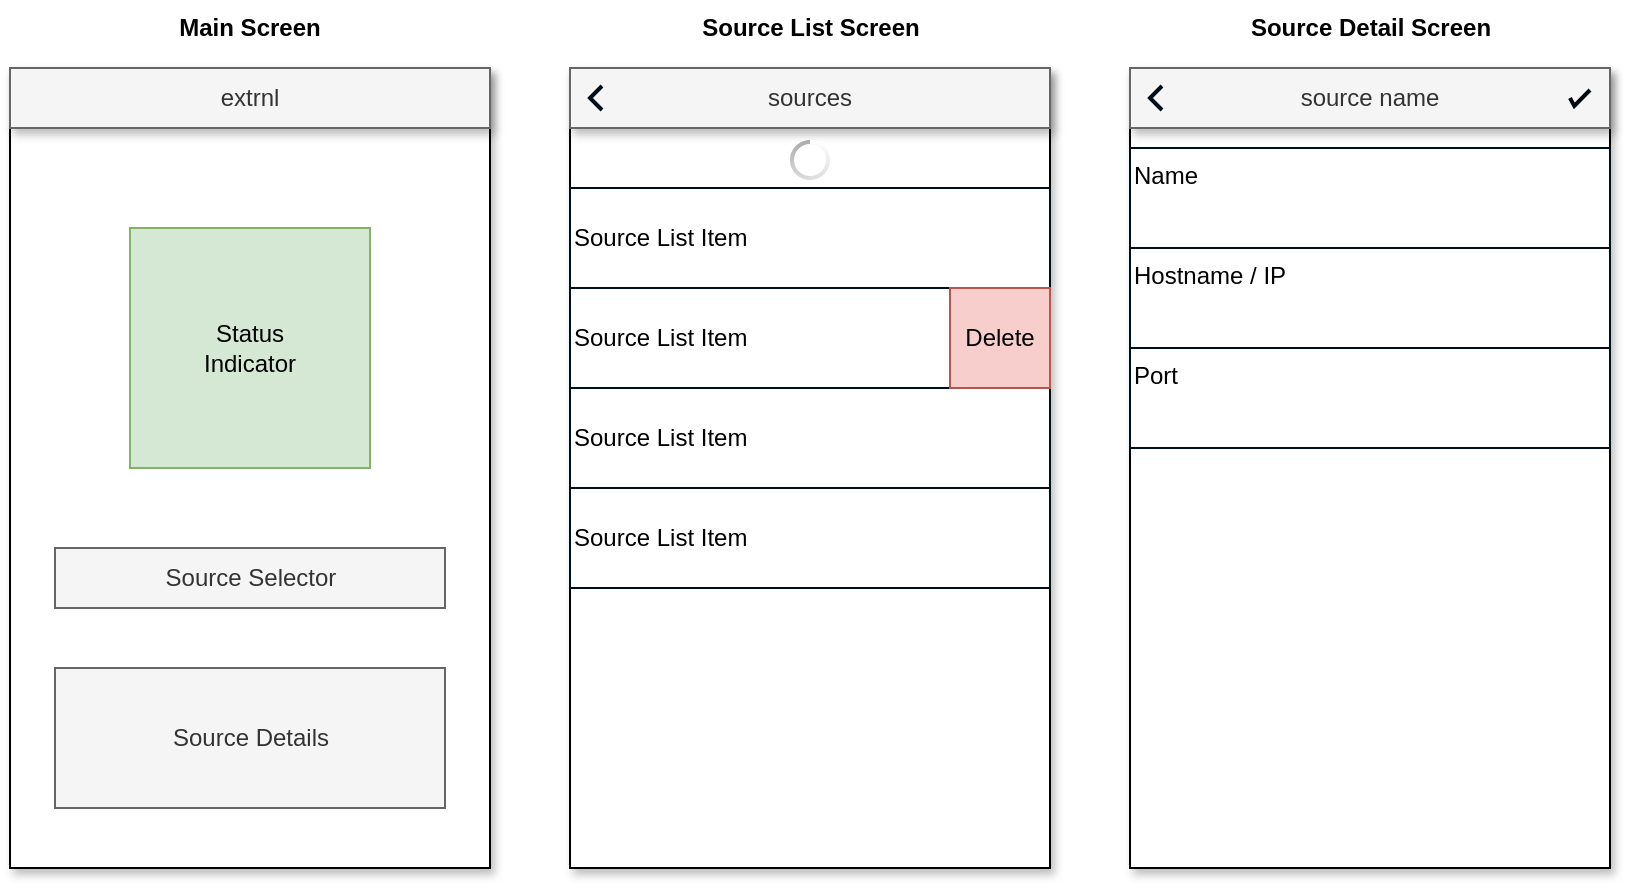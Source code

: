 <mxfile version="14.6.12" type="github">
  <diagram id="RHI5Xc2g9ze_QmDR5xgd" name="Page-1">
    <mxGraphModel dx="786" dy="495" grid="1" gridSize="10" guides="1" tooltips="1" connect="1" arrows="1" fold="1" page="1" pageScale="1" pageWidth="850" pageHeight="1100" math="0" shadow="0">
      <root>
        <mxCell id="0" />
        <mxCell id="1" parent="0" />
        <mxCell id="HkIU7LzWfOP_DONfxtr2-1" value="" style="rounded=0;whiteSpace=wrap;html=1;glass=0;shadow=1;" vertex="1" parent="1">
          <mxGeometry x="40" y="80" width="240" height="400" as="geometry" />
        </mxCell>
        <mxCell id="HkIU7LzWfOP_DONfxtr2-2" value="Main Screen" style="text;html=1;strokeColor=none;fillColor=none;align=center;verticalAlign=middle;whiteSpace=wrap;rounded=0;shadow=1;glass=0;fontStyle=1" vertex="1" parent="1">
          <mxGeometry x="120" y="50" width="80" height="20" as="geometry" />
        </mxCell>
        <mxCell id="HkIU7LzWfOP_DONfxtr2-4" value="extrnl" style="rounded=0;whiteSpace=wrap;html=1;shadow=1;glass=0;fillColor=#f5f5f5;strokeColor=#666666;fontColor=#333333;" vertex="1" parent="1">
          <mxGeometry x="40" y="80" width="240" height="30" as="geometry" />
        </mxCell>
        <mxCell id="HkIU7LzWfOP_DONfxtr2-10" value="Status&lt;br&gt;Indicator" style="whiteSpace=wrap;html=1;aspect=fixed;rounded=0;shadow=0;glass=0;fillColor=#d5e8d4;strokeColor=#82b366;" vertex="1" parent="1">
          <mxGeometry x="100" y="160" width="120" height="120" as="geometry" />
        </mxCell>
        <mxCell id="HkIU7LzWfOP_DONfxtr2-11" value="Source Selector" style="rounded=0;whiteSpace=wrap;html=1;shadow=0;glass=0;fillColor=#f5f5f5;strokeColor=#666666;fontColor=#333333;" vertex="1" parent="1">
          <mxGeometry x="62.5" y="320" width="195" height="30" as="geometry" />
        </mxCell>
        <mxCell id="HkIU7LzWfOP_DONfxtr2-13" value="Source Details" style="rounded=0;whiteSpace=wrap;html=1;shadow=0;glass=0;strokeColor=#666666;fillColor=#f5f5f5;fontColor=#333333;" vertex="1" parent="1">
          <mxGeometry x="62.5" y="380" width="195" height="70" as="geometry" />
        </mxCell>
        <mxCell id="HkIU7LzWfOP_DONfxtr2-14" value="" style="rounded=0;whiteSpace=wrap;html=1;glass=0;shadow=1;" vertex="1" parent="1">
          <mxGeometry x="320" y="80" width="240" height="400" as="geometry" />
        </mxCell>
        <mxCell id="HkIU7LzWfOP_DONfxtr2-15" value="Source List Screen" style="text;html=1;strokeColor=none;fillColor=none;align=center;verticalAlign=middle;whiteSpace=wrap;rounded=0;shadow=1;glass=0;fontStyle=1" vertex="1" parent="1">
          <mxGeometry x="377.5" y="50" width="125" height="20" as="geometry" />
        </mxCell>
        <mxCell id="HkIU7LzWfOP_DONfxtr2-16" value="sources" style="rounded=0;whiteSpace=wrap;html=1;shadow=1;glass=0;fillColor=#f5f5f5;strokeColor=#666666;fontColor=#333333;" vertex="1" parent="1">
          <mxGeometry x="320" y="80" width="240" height="30" as="geometry" />
        </mxCell>
        <mxCell id="HkIU7LzWfOP_DONfxtr2-19" value="" style="shape=image;html=1;verticalAlign=top;verticalLabelPosition=bottom;labelBackgroundColor=#ffffff;imageAspect=0;aspect=fixed;image=https://cdn1.iconfinder.com/data/icons/heroicons-ui/24/dots-horizontal-128.png;rounded=0;shadow=0;glass=0;strokeColor=#000000;" vertex="1" parent="1">
          <mxGeometry x="250" y="86" width="18" height="18" as="geometry" />
        </mxCell>
        <mxCell id="HkIU7LzWfOP_DONfxtr2-21" value="" style="shape=image;html=1;verticalAlign=top;verticalLabelPosition=bottom;labelBackgroundColor=#ffffff;imageAspect=0;aspect=fixed;image=https://cdn4.iconfinder.com/data/icons/wirecons-free-vector-icons/32/add-128.png;rounded=0;shadow=0;glass=0;strokeColor=#000000;" vertex="1" parent="1">
          <mxGeometry x="530" y="86" width="18" height="18" as="geometry" />
        </mxCell>
        <mxCell id="HkIU7LzWfOP_DONfxtr2-22" value="" style="html=1;verticalLabelPosition=bottom;labelBackgroundColor=#ffffff;verticalAlign=top;shadow=0;dashed=0;strokeWidth=2;shape=mxgraph.ios7.misc.left;rounded=0;glass=0;strokeColor=#000F1C;" vertex="1" parent="1">
          <mxGeometry x="330" y="89" width="6" height="12" as="geometry" />
        </mxCell>
        <mxCell id="HkIU7LzWfOP_DONfxtr2-24" value="Source List Item" style="rounded=0;whiteSpace=wrap;html=1;shadow=0;glass=0;strokeColor=#000F1C;align=left;" vertex="1" parent="1">
          <mxGeometry x="320" y="140" width="240" height="50" as="geometry" />
        </mxCell>
        <mxCell id="HkIU7LzWfOP_DONfxtr2-25" value="Source List Item" style="rounded=0;whiteSpace=wrap;html=1;shadow=0;glass=0;strokeColor=#000F1C;align=left;" vertex="1" parent="1">
          <mxGeometry x="320" y="190" width="240" height="50" as="geometry" />
        </mxCell>
        <mxCell id="HkIU7LzWfOP_DONfxtr2-26" value="Source List Item" style="rounded=0;whiteSpace=wrap;html=1;shadow=0;glass=0;strokeColor=#000F1C;align=left;" vertex="1" parent="1">
          <mxGeometry x="320" y="240" width="240" height="50" as="geometry" />
        </mxCell>
        <mxCell id="HkIU7LzWfOP_DONfxtr2-27" value="Source List Item" style="rounded=0;whiteSpace=wrap;html=1;shadow=0;glass=0;strokeColor=#000F1C;align=left;" vertex="1" parent="1">
          <mxGeometry x="320" y="290" width="240" height="50" as="geometry" />
        </mxCell>
        <mxCell id="HkIU7LzWfOP_DONfxtr2-29" value="Delete" style="whiteSpace=wrap;html=1;aspect=fixed;rounded=0;shadow=0;glass=0;strokeColor=#b85450;fillColor=#f8cecc;" vertex="1" parent="1">
          <mxGeometry x="510" y="190" width="50" height="50" as="geometry" />
        </mxCell>
        <mxCell id="HkIU7LzWfOP_DONfxtr2-30" value="" style="verticalLabelPosition=bottom;verticalAlign=top;html=1;shadow=0;dashed=0;strokeWidth=1;shape=mxgraph.android.indeterminateSpinner;rounded=0;glass=0;" vertex="1" parent="1">
          <mxGeometry x="430" y="116" width="20" height="20" as="geometry" />
        </mxCell>
        <mxCell id="HkIU7LzWfOP_DONfxtr2-31" value="" style="rounded=0;whiteSpace=wrap;html=1;glass=0;shadow=1;" vertex="1" parent="1">
          <mxGeometry x="600" y="80" width="240" height="400" as="geometry" />
        </mxCell>
        <mxCell id="HkIU7LzWfOP_DONfxtr2-32" value="Source Detail Screen" style="text;html=1;strokeColor=none;fillColor=none;align=center;verticalAlign=middle;whiteSpace=wrap;rounded=0;shadow=1;glass=0;fontStyle=1" vertex="1" parent="1">
          <mxGeometry x="657.5" y="50" width="125" height="20" as="geometry" />
        </mxCell>
        <mxCell id="HkIU7LzWfOP_DONfxtr2-33" value="source name" style="rounded=0;whiteSpace=wrap;html=1;shadow=1;glass=0;fillColor=#f5f5f5;strokeColor=#666666;fontColor=#333333;" vertex="1" parent="1">
          <mxGeometry x="600" y="80" width="240" height="30" as="geometry" />
        </mxCell>
        <mxCell id="HkIU7LzWfOP_DONfxtr2-34" value="" style="html=1;verticalLabelPosition=bottom;labelBackgroundColor=#ffffff;verticalAlign=top;shadow=0;dashed=0;strokeWidth=2;shape=mxgraph.ios7.misc.left;rounded=0;glass=0;strokeColor=#000F1C;" vertex="1" parent="1">
          <mxGeometry x="610" y="89" width="6" height="12" as="geometry" />
        </mxCell>
        <mxCell id="HkIU7LzWfOP_DONfxtr2-37" value="Hostname / IP" style="rounded=0;whiteSpace=wrap;html=1;shadow=0;glass=0;strokeColor=#000F1C;align=left;verticalAlign=top;" vertex="1" parent="1">
          <mxGeometry x="600" y="170" width="240" height="50" as="geometry" />
        </mxCell>
        <mxCell id="HkIU7LzWfOP_DONfxtr2-38" value="Port" style="rounded=0;whiteSpace=wrap;html=1;shadow=0;glass=0;strokeColor=#000F1C;align=left;verticalAlign=top;" vertex="1" parent="1">
          <mxGeometry x="600" y="220" width="240" height="50" as="geometry" />
        </mxCell>
        <mxCell id="HkIU7LzWfOP_DONfxtr2-39" value="Name" style="rounded=0;whiteSpace=wrap;html=1;shadow=0;glass=0;strokeColor=#000F1C;align=left;verticalAlign=top;" vertex="1" parent="1">
          <mxGeometry x="600" y="120" width="240" height="50" as="geometry" />
        </mxCell>
        <mxCell id="HkIU7LzWfOP_DONfxtr2-40" value="" style="html=1;verticalLabelPosition=bottom;labelBackgroundColor=#ffffff;verticalAlign=top;shadow=0;dashed=0;strokeWidth=2;shape=mxgraph.ios7.misc.check;rounded=0;glass=0;strokeColor=#00080F;" vertex="1" parent="1">
          <mxGeometry x="820" y="91" width="10" height="8" as="geometry" />
        </mxCell>
      </root>
    </mxGraphModel>
  </diagram>
</mxfile>
